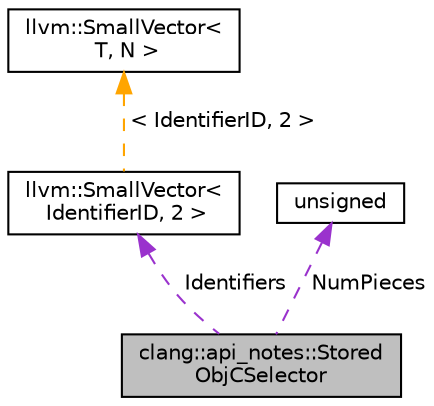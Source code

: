 digraph "clang::api_notes::StoredObjCSelector"
{
 // LATEX_PDF_SIZE
  bgcolor="transparent";
  edge [fontname="Helvetica",fontsize="10",labelfontname="Helvetica",labelfontsize="10"];
  node [fontname="Helvetica",fontsize="10",shape=record];
  Node1 [label="clang::api_notes::Stored\lObjCSelector",height=0.2,width=0.4,color="black", fillcolor="grey75", style="filled", fontcolor="black",tooltip="A stored Objective-C selector."];
  Node2 -> Node1 [dir="back",color="darkorchid3",fontsize="10",style="dashed",label=" Identifiers" ,fontname="Helvetica"];
  Node2 [label="llvm::SmallVector\<\l IdentifierID, 2 \>",height=0.2,width=0.4,color="black",URL="$classllvm_1_1SmallVector.html",tooltip=" "];
  Node3 -> Node2 [dir="back",color="orange",fontsize="10",style="dashed",label=" \< IdentifierID, 2 \>" ,fontname="Helvetica"];
  Node3 [label="llvm::SmallVector\<\l T, N \>",height=0.2,width=0.4,color="black",URL="$classllvm_1_1SmallVector.html",tooltip=" "];
  Node4 -> Node1 [dir="back",color="darkorchid3",fontsize="10",style="dashed",label=" NumPieces" ,fontname="Helvetica"];
  Node4 [label="unsigned",height=0.2,width=0.4,color="black",URL="$classunsigned.html",tooltip=" "];
}
